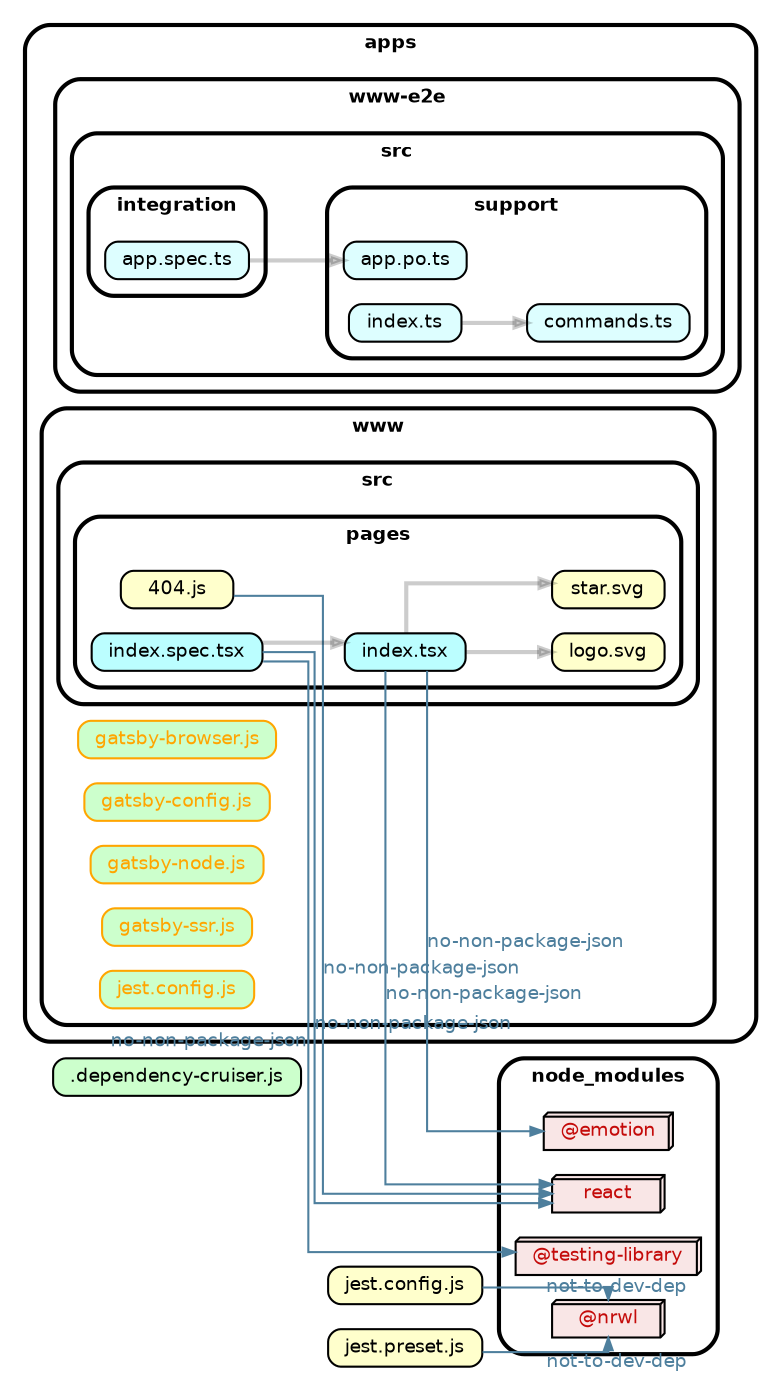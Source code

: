 strict digraph "dependency-cruiser output"{
    ordering="out" rankdir="LR" splines="ortho" overlap="false" nodesep="0.16" ranksep="0.18" fontname="Helvetica-bold" fontsize="9" style="rounded,bold,filled" fillcolor="#ffffff" compound="true"
    node [shape="box" style="rounded, filled" height="0.2" color="black" fillcolor="#ffffcc" fontcolor="black" fontname="Helvetica" fontsize="9"]
    edge [arrowhead="normal" arrowsize="0.6" penwidth="2.0" color="#00000033" fontname="Helvetica" fontsize="9"]

    ".dependency-cruiser.js" [label=".dependency-cruiser.js" URL=".dependency-cruiser.js" fillcolor="#ccffcc"]
    subgraph "cluster_apps" {label="apps" subgraph "cluster_apps/www-e2e" {label="www-e2e" subgraph "cluster_apps/www-e2e/src" {label="src" subgraph "cluster_apps/www-e2e/src/integration" {label="integration" "apps/www-e2e/src/integration/app.spec.ts" [label="app.spec.ts" URL="apps/www-e2e/src/integration/app.spec.ts" fillcolor="#ddfeff"] } } } }
    "apps/www-e2e/src/integration/app.spec.ts" -> "apps/www-e2e/src/support/app.po.ts"
    subgraph "cluster_apps" {label="apps" subgraph "cluster_apps/www-e2e" {label="www-e2e" subgraph "cluster_apps/www-e2e/src" {label="src" subgraph "cluster_apps/www-e2e/src/support" {label="support" "apps/www-e2e/src/support/app.po.ts" [label="app.po.ts" URL="apps/www-e2e/src/support/app.po.ts" fillcolor="#ddfeff"] } } } }
    subgraph "cluster_apps" {label="apps" subgraph "cluster_apps/www-e2e" {label="www-e2e" subgraph "cluster_apps/www-e2e/src" {label="src" subgraph "cluster_apps/www-e2e/src/support" {label="support" "apps/www-e2e/src/support/commands.ts" [label="commands.ts" URL="apps/www-e2e/src/support/commands.ts" fillcolor="#ddfeff"] } } } }
    subgraph "cluster_apps" {label="apps" subgraph "cluster_apps/www-e2e" {label="www-e2e" subgraph "cluster_apps/www-e2e/src" {label="src" subgraph "cluster_apps/www-e2e/src/support" {label="support" "apps/www-e2e/src/support/index.ts" [label="index.ts" URL="apps/www-e2e/src/support/index.ts" fillcolor="#ddfeff"] } } } }
    "apps/www-e2e/src/support/index.ts" -> "apps/www-e2e/src/support/commands.ts"
    subgraph "cluster_apps" {label="apps" subgraph "cluster_apps/www" {label="www" "apps/www/gatsby-browser.js" [label="gatsby-browser.js" tooltip="no-orphans" URL="apps/www/gatsby-browser.js" fillcolor="#ccffcc" fontcolor="orange" color="orange"] } }
    subgraph "cluster_apps" {label="apps" subgraph "cluster_apps/www" {label="www" "apps/www/gatsby-config.js" [label="gatsby-config.js" tooltip="no-orphans" URL="apps/www/gatsby-config.js" fillcolor="#ccffcc" fontcolor="orange" color="orange"] } }
    subgraph "cluster_apps" {label="apps" subgraph "cluster_apps/www" {label="www" "apps/www/gatsby-node.js" [label="gatsby-node.js" tooltip="no-orphans" URL="apps/www/gatsby-node.js" fillcolor="#ccffcc" fontcolor="orange" color="orange"] } }
    subgraph "cluster_apps" {label="apps" subgraph "cluster_apps/www" {label="www" "apps/www/gatsby-ssr.js" [label="gatsby-ssr.js" tooltip="no-orphans" URL="apps/www/gatsby-ssr.js" fillcolor="#ccffcc" fontcolor="orange" color="orange"] } }
    subgraph "cluster_apps" {label="apps" subgraph "cluster_apps/www" {label="www" "apps/www/jest.config.js" [label="jest.config.js" tooltip="no-orphans" URL="apps/www/jest.config.js" fillcolor="#ccffcc" fontcolor="orange" color="orange"] } }
    subgraph "cluster_apps" {label="apps" subgraph "cluster_apps/www" {label="www" subgraph "cluster_apps/www/src" {label="src" subgraph "cluster_apps/www/src/pages" {label="pages" "apps/www/src/pages/404.js" [label="404.js" URL="apps/www/src/pages/404.js" ] } } } }
    "apps/www/src/pages/404.js" -> "node_modules/react" [xlabel="no-non-package-json" tooltip="no-non-package-json" penwidth="1.0" fontcolor="#4e7f9d" color="#4e7f9d"]
    subgraph "cluster_apps" {label="apps" subgraph "cluster_apps/www" {label="www" subgraph "cluster_apps/www/src" {label="src" subgraph "cluster_apps/www/src/pages" {label="pages" "apps/www/src/pages/index.spec.tsx" [label="index.spec.tsx" URL="apps/www/src/pages/index.spec.tsx" fillcolor="#bbfeff"] } } } }
    "apps/www/src/pages/index.spec.tsx" -> "apps/www/src/pages/index.tsx"
    "apps/www/src/pages/index.spec.tsx" -> "node_modules/@testing-library" [xlabel="no-non-package-json" tooltip="no-non-package-json" penwidth="1.0" fontcolor="#4e7f9d" color="#4e7f9d"]
    "apps/www/src/pages/index.spec.tsx" -> "node_modules/react" [xlabel="no-non-package-json" tooltip="no-non-package-json" penwidth="1.0" fontcolor="#4e7f9d" color="#4e7f9d"]
    subgraph "cluster_apps" {label="apps" subgraph "cluster_apps/www" {label="www" subgraph "cluster_apps/www/src" {label="src" subgraph "cluster_apps/www/src/pages" {label="pages" "apps/www/src/pages/index.tsx" [label="index.tsx" URL="apps/www/src/pages/index.tsx" fillcolor="#bbfeff"] } } } }
    "apps/www/src/pages/index.tsx" -> "apps/www/src/pages/logo.svg"
    "apps/www/src/pages/index.tsx" -> "apps/www/src/pages/star.svg"
    "apps/www/src/pages/index.tsx" -> "node_modules/@emotion" [xlabel="no-non-package-json" tooltip="no-non-package-json" penwidth="1.0" fontcolor="#4e7f9d" color="#4e7f9d"]
    "apps/www/src/pages/index.tsx" -> "node_modules/react" [xlabel="no-non-package-json" tooltip="no-non-package-json" penwidth="1.0" fontcolor="#4e7f9d" color="#4e7f9d"]
    subgraph "cluster_apps" {label="apps" subgraph "cluster_apps/www" {label="www" subgraph "cluster_apps/www/src" {label="src" subgraph "cluster_apps/www/src/pages" {label="pages" "apps/www/src/pages/logo.svg" [label="logo.svg" URL="apps/www/src/pages/logo.svg" ] } } } }
    subgraph "cluster_apps" {label="apps" subgraph "cluster_apps/www" {label="www" subgraph "cluster_apps/www/src" {label="src" subgraph "cluster_apps/www/src/pages" {label="pages" "apps/www/src/pages/star.svg" [label="star.svg" URL="apps/www/src/pages/star.svg" ] } } } }
    "jest.config.js" [label="jest.config.js" URL="jest.config.js" ]
    "jest.config.js" -> "node_modules/@nrwl" [xlabel="not-to-dev-dep" tooltip="not-to-dev-dep" penwidth="1.0" fontcolor="#4e7f9d" color="#4e7f9d"]
    "jest.preset.js" [label="jest.preset.js" URL="jest.preset.js" ]
    "jest.preset.js" -> "node_modules/@nrwl" [xlabel="not-to-dev-dep" tooltip="not-to-dev-dep" penwidth="1.0" fontcolor="#4e7f9d" color="#4e7f9d"]
    subgraph "cluster_node_modules" {label="node_modules" "node_modules/@emotion" [label="@emotion" URL="node_modules/@emotion" shape="box3d" fillcolor="#c40b0a1a" fontcolor="#c40b0a"] }
    subgraph "cluster_node_modules" {label="node_modules" "node_modules/@nrwl" [label="@nrwl" URL="node_modules/@nrwl" shape="box3d" fillcolor="#c40b0a1a" fontcolor="#c40b0a"] }
    subgraph "cluster_node_modules" {label="node_modules" "node_modules/@testing-library" [label="@testing-library" URL="node_modules/@testing-library" shape="box3d" fillcolor="#c40b0a1a" fontcolor="#c40b0a"] }
    subgraph "cluster_node_modules" {label="node_modules" "node_modules/react" [label="react" URL="node_modules/react" shape="box3d" fillcolor="#c40b0a1a" fontcolor="#c40b0a"] }
}
